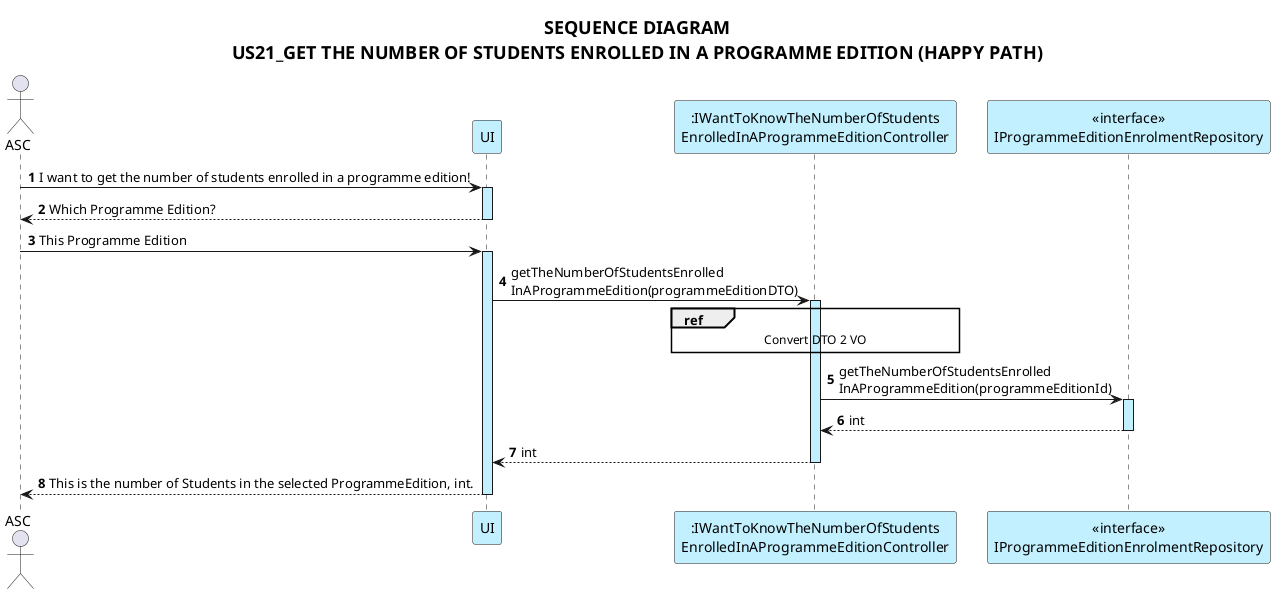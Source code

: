 @startuml US21

skinparam ParticipantBackgroundColor #application
skinparam SequenceLifeLineBackgroundColor #application
skinparam RefBorderColor #application

actor ASC
participant UI
participant ":IWantToKnowTheNumberOfStudents\nEnrolledInAProgrammeEditionController" as CTR
participant "<<interface>>\nIProgrammeEditionEnrolmentRepository"  as IPEER

autonumber
skinparam titleFontSize 18

title: SEQUENCE DIAGRAM\nUS21_GET THE NUMBER OF STUDENTS ENROLLED IN A PROGRAMME EDITION (HAPPY PATH)

ASC -> UI ++ :  I want to get the number of students enrolled in a programme edition!
UI --> ASC -- :Which Programme Edition?
ASC -> UI ++ : This Programme Edition
UI -> CTR ++ : getTheNumberOfStudentsEnrolled\nInAProgrammeEdition(programmeEditionDTO)

ref over CTR
    Convert DTO 2 VO
end ref

CTR -> IPEER ++ : getTheNumberOfStudentsEnrolled\nInAProgrammeEdition(programmeEditionId)
IPEER --> CTR --: int

CTR --> "UI" --  : int

UI --> ASC -- : This is the number of Students in the selected ProgrammeEdition, int.
@enduml


